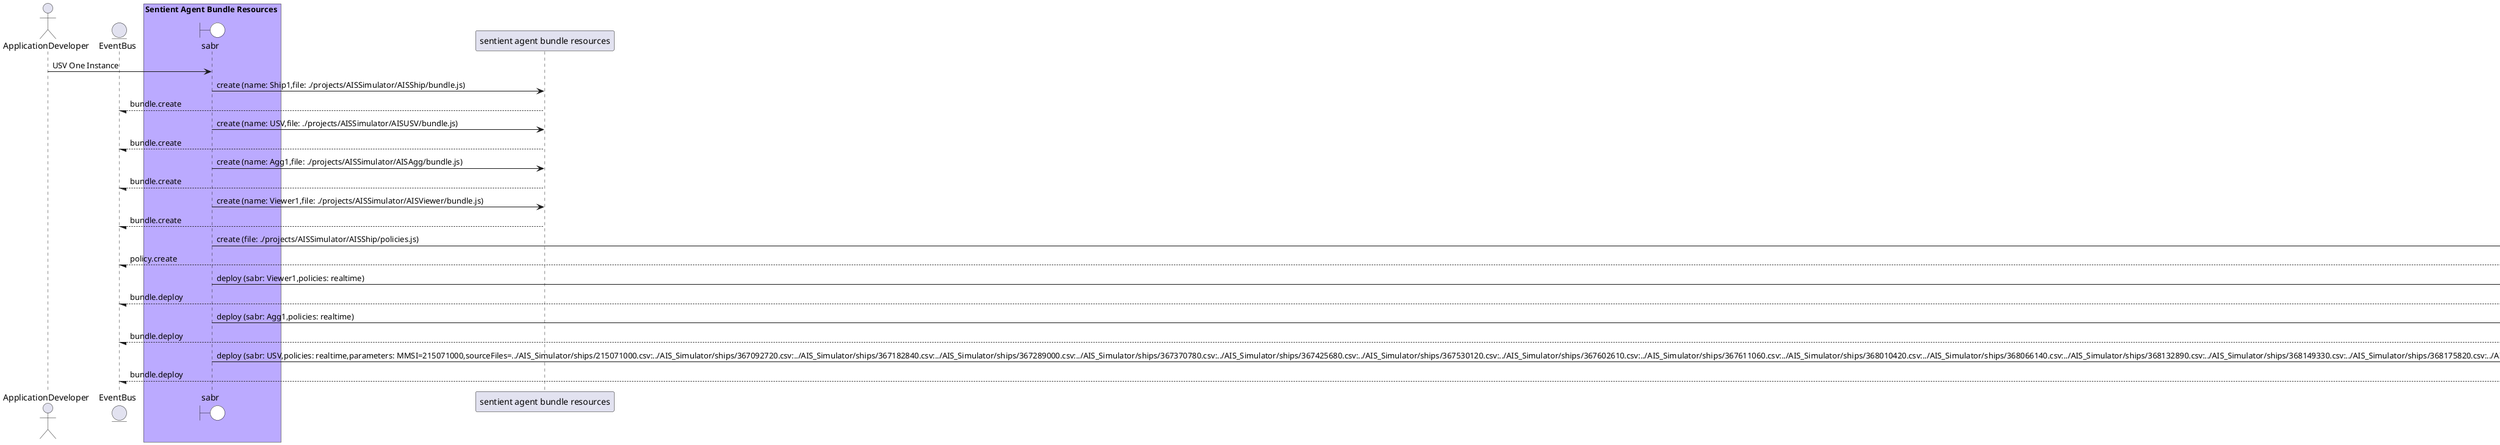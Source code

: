 @startuml

actor "ApplicationDeveloper"


entity EventBus

box Sentient Agent Bundle Resources #bbaaff
    boundary sabr #white
end box


box Sentient Agent Bundle Resources #bbaaff
    end box

box Sentient Agent Bundle Manager #ffcc88
    end box


"ApplicationDeveloper" -> sabr: USV One Instance

    sabr -> "sentient agent bundle resources": create (name: Ship1,file: ./projects/AISSimulator/AISShip/bundle.js)

    "sentient agent bundle resources" --/ EventBus: bundle.create

    sabr -> "sentient agent bundle resources": create (name: USV,file: ./projects/AISSimulator/AISUSV/bundle.js)

    "sentient agent bundle resources" --/ EventBus: bundle.create

    sabr -> "sentient agent bundle resources": create (name: Agg1,file: ./projects/AISSimulator/AISAgg/bundle.js)

    "sentient agent bundle resources" --/ EventBus: bundle.create

    sabr -> "sentient agent bundle resources": create (name: Viewer1,file: ./projects/AISSimulator/AISViewer/bundle.js)

    "sentient agent bundle resources" --/ EventBus: bundle.create

    sabr -> "sentient agent bundle manager": create (file: ./projects/AISSimulator/AISShip/policies.js)

    "sentient agent bundle manager" --/ EventBus: policy.create

    sabr -> "sentient agent bundle manager": deploy (sabr: Viewer1,policies: realtime)

    "sentient agent bundle manager" --/ EventBus: bundle.deploy

    sabr -> "sentient agent bundle manager": deploy (sabr: Agg1,policies: realtime)

    "sentient agent bundle manager" --/ EventBus: bundle.deploy

    sabr -> "sentient agent bundle manager": deploy (sabr: USV,policies: realtime,parameters: MMSI=215071000,sourceFiles=../AIS_Simulator/ships/215071000.csv:../AIS_Simulator/ships/367092720.csv:../AIS_Simulator/ships/367182840.csv:../AIS_Simulator/ships/367289000.csv:../AIS_Simulator/ships/367370780.csv:../AIS_Simulator/ships/367425680.csv:../AIS_Simulator/ships/367530120.csv:../AIS_Simulator/ships/367602610.csv:../AIS_Simulator/ships/367611060.csv:../AIS_Simulator/ships/368010420.csv:../AIS_Simulator/ships/368066140.csv:../AIS_Simulator/ships/368132890.csv:../AIS_Simulator/ships/368149330.csv:../AIS_Simulator/ships/368175820.csv:../AIS_Simulator/ships/368184020.csv:../AIS_Simulator/ships/368197440.csv:../AIS_Simulator/ships/372443000.csv:../AIS_Simulator/ships/538002220.csv:../AIS_Simulator/ships/538002784.csv:../AIS_Simulator/ships/636019418.csv)

    "sentient agent bundle manager" --/ EventBus: bundle.deploy



@enduml
